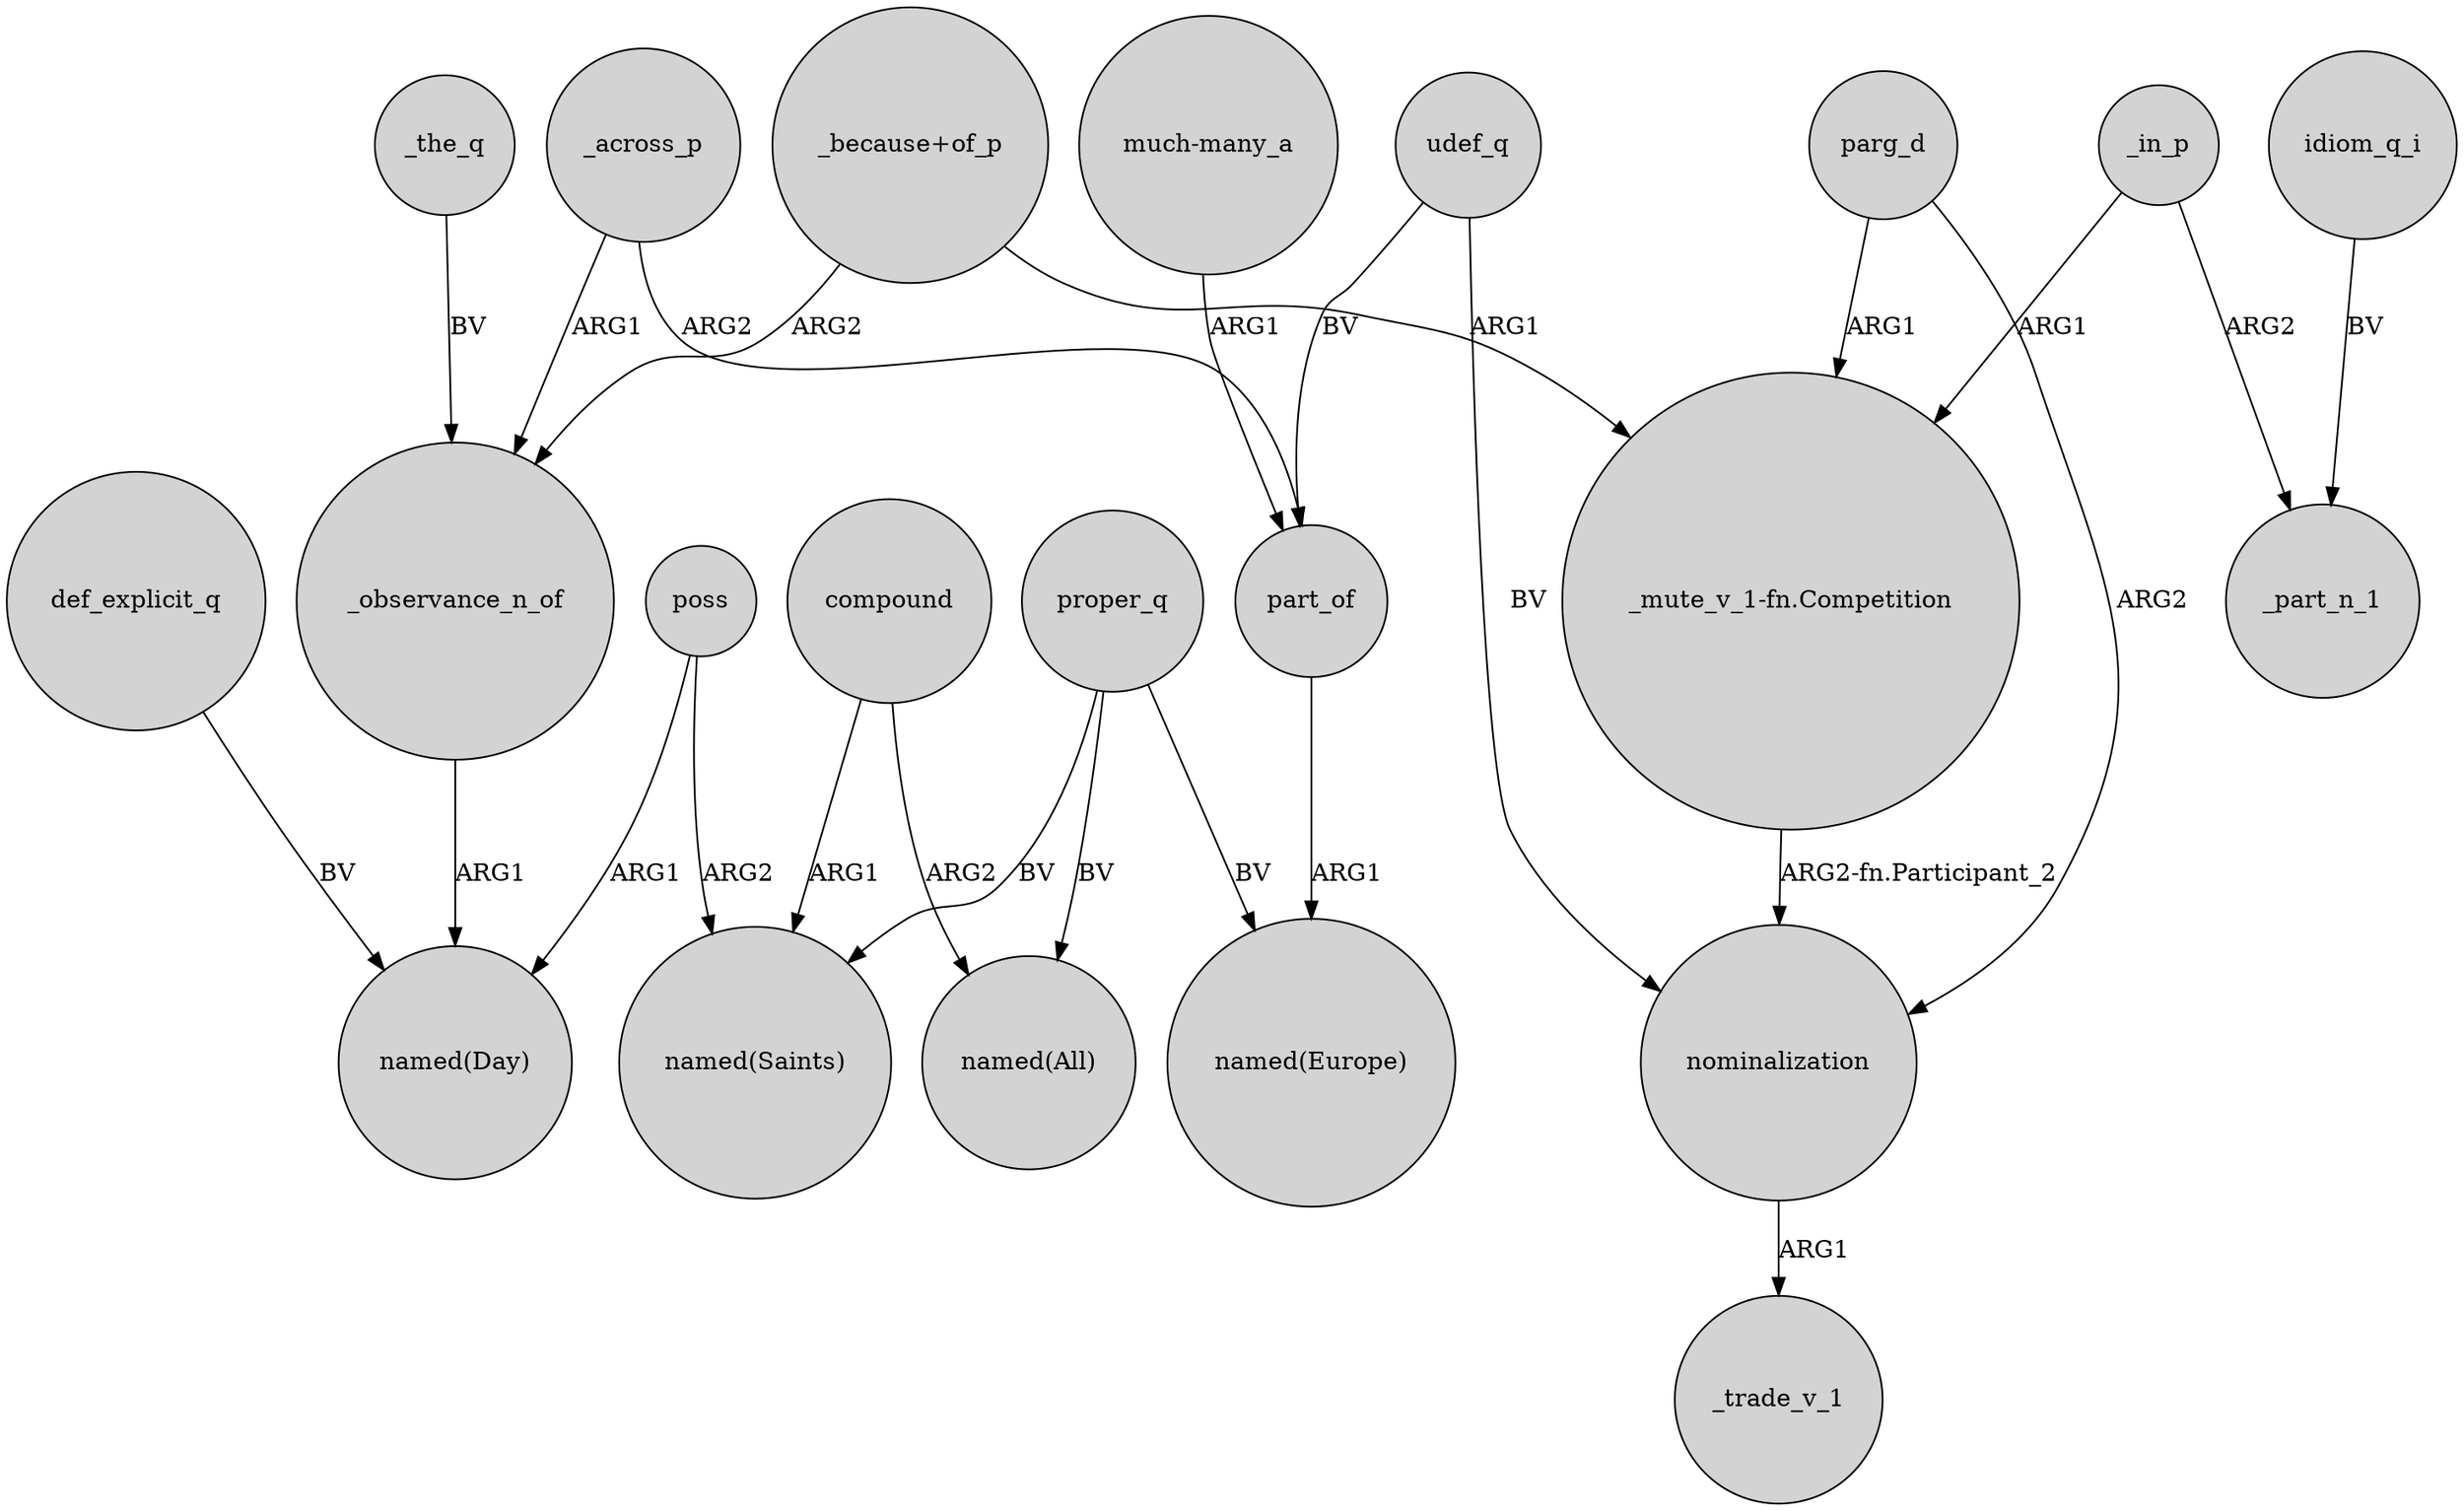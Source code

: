 digraph {
	node [shape=circle style=filled]
	"_because+of_p" -> _observance_n_of [label=ARG2]
	_across_p -> _observance_n_of [label=ARG1]
	udef_q -> part_of [label=BV]
	_the_q -> _observance_n_of [label=BV]
	proper_q -> "named(Europe)" [label=BV]
	udef_q -> nominalization [label=BV]
	proper_q -> "named(Saints)" [label=BV]
	proper_q -> "named(All)" [label=BV]
	def_explicit_q -> "named(Day)" [label=BV]
	poss -> "named(Saints)" [label=ARG2]
	_observance_n_of -> "named(Day)" [label=ARG1]
	"_because+of_p" -> "_mute_v_1-fn.Competition" [label=ARG1]
	"_mute_v_1-fn.Competition" -> nominalization [label="ARG2-fn.Participant_2"]
	compound -> "named(All)" [label=ARG2]
	part_of -> "named(Europe)" [label=ARG1]
	compound -> "named(Saints)" [label=ARG1]
	_in_p -> _part_n_1 [label=ARG2]
	"much-many_a" -> part_of [label=ARG1]
	parg_d -> "_mute_v_1-fn.Competition" [label=ARG1]
	_in_p -> "_mute_v_1-fn.Competition" [label=ARG1]
	poss -> "named(Day)" [label=ARG1]
	idiom_q_i -> _part_n_1 [label=BV]
	_across_p -> part_of [label=ARG2]
	nominalization -> _trade_v_1 [label=ARG1]
	parg_d -> nominalization [label=ARG2]
}
